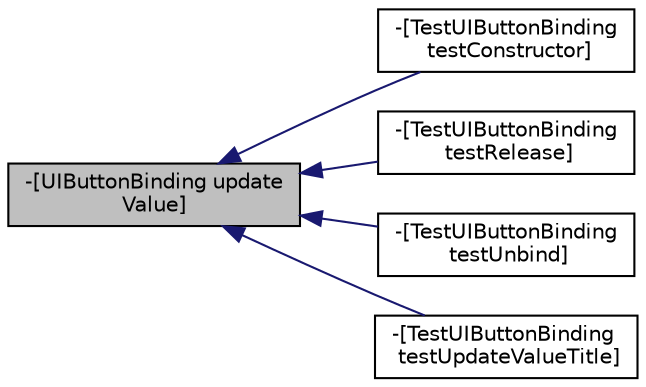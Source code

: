 digraph "-[UIButtonBinding updateValue]"
{
  bgcolor="transparent";
  edge [fontname="Helvetica",fontsize="10",labelfontname="Helvetica",labelfontsize="10"];
  node [fontname="Helvetica",fontsize="10",shape=record];
  rankdir="LR";
  Node1 [label="-[UIButtonBinding update\lValue]",height=0.2,width=0.4,color="black", fillcolor="grey75", style="filled" fontcolor="black"];
  Node1 -> Node2 [dir="back",color="midnightblue",fontsize="10",style="solid",fontname="Helvetica"];
  Node2 [label="-[TestUIButtonBinding\l testConstructor]",height=0.2,width=0.4,color="black",URL="$db/dab/interface_test_u_i_button_binding.html#a39437a168dda12262d5c7e02580d6316"];
  Node1 -> Node3 [dir="back",color="midnightblue",fontsize="10",style="solid",fontname="Helvetica"];
  Node3 [label="-[TestUIButtonBinding\l testRelease]",height=0.2,width=0.4,color="black",URL="$db/dab/interface_test_u_i_button_binding.html#ab6dc622c980bc4abb5cf660d486aa91d"];
  Node1 -> Node4 [dir="back",color="midnightblue",fontsize="10",style="solid",fontname="Helvetica"];
  Node4 [label="-[TestUIButtonBinding\l testUnbind]",height=0.2,width=0.4,color="black",URL="$db/dab/interface_test_u_i_button_binding.html#a43b37ecf506b313913831f42d28bde56"];
  Node1 -> Node5 [dir="back",color="midnightblue",fontsize="10",style="solid",fontname="Helvetica"];
  Node5 [label="-[TestUIButtonBinding\l testUpdateValueTitle]",height=0.2,width=0.4,color="black",URL="$db/dab/interface_test_u_i_button_binding.html#a101b32b747d2995eb9c83cac2829482e"];
}
